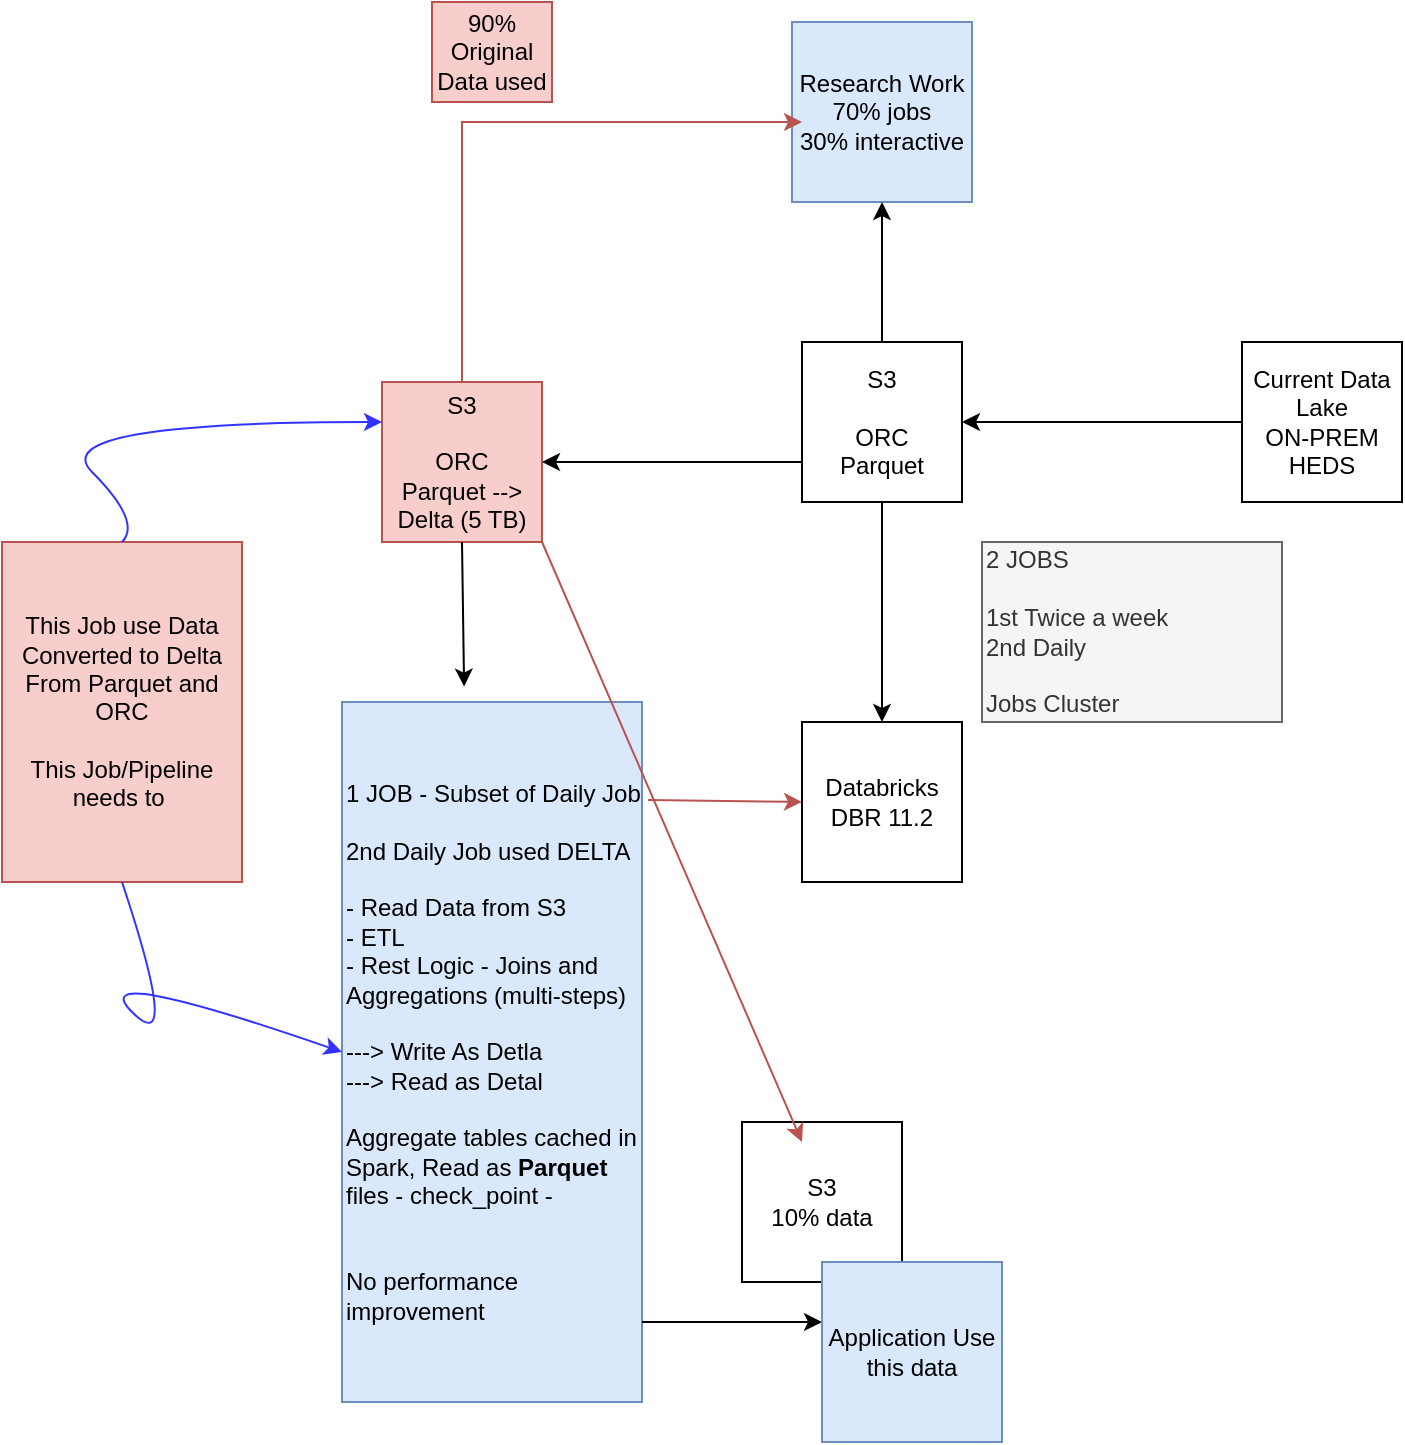 <mxfile version="20.4.1" type="github">
  <diagram id="N44yY3sSkGqrB31nCLvw" name="Page-1">
    <mxGraphModel dx="1234" dy="721" grid="1" gridSize="10" guides="1" tooltips="1" connect="1" arrows="1" fold="1" page="1" pageScale="1" pageWidth="850" pageHeight="1100" math="0" shadow="0">
      <root>
        <mxCell id="0" />
        <mxCell id="1" parent="0" />
        <mxCell id="6fXGItcCNJBZ7hVDnvzC-1" value="S3&lt;br&gt;&lt;br&gt;ORC&lt;br&gt;Parquet" style="whiteSpace=wrap;html=1;aspect=fixed;" parent="1" vertex="1">
          <mxGeometry x="450" y="250" width="80" height="80" as="geometry" />
        </mxCell>
        <mxCell id="6fXGItcCNJBZ7hVDnvzC-2" value="Current Data Lake&lt;br&gt;ON-PREM&lt;br&gt;HEDS" style="whiteSpace=wrap;html=1;aspect=fixed;" parent="1" vertex="1">
          <mxGeometry x="670" y="250" width="80" height="80" as="geometry" />
        </mxCell>
        <mxCell id="6fXGItcCNJBZ7hVDnvzC-3" value="Databricks&lt;br&gt;DBR 11.2" style="whiteSpace=wrap;html=1;aspect=fixed;" parent="1" vertex="1">
          <mxGeometry x="450" y="440" width="80" height="80" as="geometry" />
        </mxCell>
        <mxCell id="6fXGItcCNJBZ7hVDnvzC-4" value="" style="endArrow=classic;html=1;rounded=0;entryX=1;entryY=0.5;entryDx=0;entryDy=0;exitX=0;exitY=0.5;exitDx=0;exitDy=0;" parent="1" source="6fXGItcCNJBZ7hVDnvzC-2" target="6fXGItcCNJBZ7hVDnvzC-1" edge="1">
          <mxGeometry width="50" height="50" relative="1" as="geometry">
            <mxPoint x="520" y="340" as="sourcePoint" />
            <mxPoint x="570" y="290" as="targetPoint" />
          </mxGeometry>
        </mxCell>
        <mxCell id="6fXGItcCNJBZ7hVDnvzC-5" value="" style="endArrow=classic;html=1;rounded=0;exitX=0.5;exitY=1;exitDx=0;exitDy=0;entryX=0.5;entryY=0;entryDx=0;entryDy=0;" parent="1" source="6fXGItcCNJBZ7hVDnvzC-1" target="6fXGItcCNJBZ7hVDnvzC-3" edge="1">
          <mxGeometry width="50" height="50" relative="1" as="geometry">
            <mxPoint x="490" y="430" as="sourcePoint" />
            <mxPoint x="570" y="420" as="targetPoint" />
          </mxGeometry>
        </mxCell>
        <mxCell id="6fXGItcCNJBZ7hVDnvzC-7" value="2 JOBS&lt;br&gt;&lt;br&gt;1st Twice a week&lt;br&gt;2nd Daily&lt;br&gt;&lt;br&gt;Jobs Cluster" style="text;html=1;strokeColor=#666666;fillColor=#f5f5f5;align=left;verticalAlign=middle;whiteSpace=wrap;rounded=0;fontColor=#333333;" parent="1" vertex="1">
          <mxGeometry x="540" y="350" width="150" height="90" as="geometry" />
        </mxCell>
        <mxCell id="6fXGItcCNJBZ7hVDnvzC-8" value="Research Work&lt;br&gt;70% jobs&lt;br&gt;30% interactive" style="whiteSpace=wrap;html=1;aspect=fixed;fillColor=#dae8fc;strokeColor=#6c8ebf;" parent="1" vertex="1">
          <mxGeometry x="445" y="90" width="90" height="90" as="geometry" />
        </mxCell>
        <mxCell id="6fXGItcCNJBZ7hVDnvzC-10" value="" style="endArrow=classic;html=1;rounded=0;entryX=0.5;entryY=1;entryDx=0;entryDy=0;exitX=0.5;exitY=0;exitDx=0;exitDy=0;" parent="1" source="6fXGItcCNJBZ7hVDnvzC-1" edge="1">
          <mxGeometry width="50" height="50" relative="1" as="geometry">
            <mxPoint x="470" y="230" as="sourcePoint" />
            <mxPoint x="490" y="180" as="targetPoint" />
          </mxGeometry>
        </mxCell>
        <mxCell id="6fXGItcCNJBZ7hVDnvzC-12" value="S3&lt;br&gt;&lt;br&gt;ORC&lt;br&gt;Parquet --&amp;gt; Delta (5 TB)" style="whiteSpace=wrap;html=1;aspect=fixed;fillColor=#f8cecc;strokeColor=#b85450;" parent="1" vertex="1">
          <mxGeometry x="240" y="270" width="80" height="80" as="geometry" />
        </mxCell>
        <mxCell id="6fXGItcCNJBZ7hVDnvzC-13" value="1 JOB - Subset of Daily Job&lt;br&gt;&lt;br&gt;2nd Daily Job used DELTA&lt;br&gt;&lt;br&gt;- Read Data from S3&lt;br&gt;- ETL&lt;br&gt;- Rest Logic - Joins and Aggregations (multi-steps)&lt;br&gt;&lt;br&gt;---&amp;gt; Write As Detla&lt;br&gt;---&amp;gt; Read as Detal&lt;br&gt;&lt;br&gt;Aggregate tables cached in Spark, Read as &lt;b&gt;Parquet&lt;/b&gt; files - check_point -&lt;br&gt;&lt;br&gt;&amp;nbsp;&lt;br&gt;No performance improvement&amp;nbsp;" style="text;html=1;strokeColor=#6c8ebf;fillColor=#dae8fc;align=left;verticalAlign=middle;whiteSpace=wrap;rounded=0;" parent="1" vertex="1">
          <mxGeometry x="220" y="430" width="150" height="350" as="geometry" />
        </mxCell>
        <mxCell id="6fXGItcCNJBZ7hVDnvzC-14" value="" style="endArrow=classic;html=1;rounded=0;entryX=0.407;entryY=-0.022;entryDx=0;entryDy=0;entryPerimeter=0;exitX=0.5;exitY=1;exitDx=0;exitDy=0;" parent="1" source="6fXGItcCNJBZ7hVDnvzC-12" target="6fXGItcCNJBZ7hVDnvzC-13" edge="1">
          <mxGeometry width="50" height="50" relative="1" as="geometry">
            <mxPoint x="220" y="330" as="sourcePoint" />
            <mxPoint x="270" y="280" as="targetPoint" />
          </mxGeometry>
        </mxCell>
        <mxCell id="6fXGItcCNJBZ7hVDnvzC-15" value="" style="endArrow=classic;html=1;rounded=0;exitX=0;exitY=0.75;exitDx=0;exitDy=0;entryX=1;entryY=0.5;entryDx=0;entryDy=0;" parent="1" source="6fXGItcCNJBZ7hVDnvzC-1" target="6fXGItcCNJBZ7hVDnvzC-12" edge="1">
          <mxGeometry width="50" height="50" relative="1" as="geometry">
            <mxPoint x="370" y="300" as="sourcePoint" />
            <mxPoint x="420" y="250" as="targetPoint" />
          </mxGeometry>
        </mxCell>
        <mxCell id="6fXGItcCNJBZ7hVDnvzC-16" value="" style="endArrow=classic;html=1;rounded=0;" parent="1" edge="1">
          <mxGeometry width="50" height="50" relative="1" as="geometry">
            <mxPoint x="370" y="740" as="sourcePoint" />
            <mxPoint x="460" y="740" as="targetPoint" />
          </mxGeometry>
        </mxCell>
        <mxCell id="6fXGItcCNJBZ7hVDnvzC-17" value="S3&lt;br&gt;10% data" style="whiteSpace=wrap;html=1;aspect=fixed;" parent="1" vertex="1">
          <mxGeometry x="420" y="640" width="80" height="80" as="geometry" />
        </mxCell>
        <mxCell id="6fXGItcCNJBZ7hVDnvzC-18" value="" style="endArrow=classic;html=1;rounded=0;entryX=0;entryY=0.5;entryDx=0;entryDy=0;exitX=0.5;exitY=0;exitDx=0;exitDy=0;strokeColor=#B85450;" parent="1" source="6fXGItcCNJBZ7hVDnvzC-12" edge="1">
          <mxGeometry width="50" height="50" relative="1" as="geometry">
            <mxPoint x="260" y="240" as="sourcePoint" />
            <mxPoint x="450" y="140" as="targetPoint" />
            <Array as="points">
              <mxPoint x="280" y="140" />
            </Array>
          </mxGeometry>
        </mxCell>
        <mxCell id="6fXGItcCNJBZ7hVDnvzC-19" value="90% Original Data used&lt;br&gt;" style="text;html=1;strokeColor=#b85450;fillColor=#f8cecc;align=center;verticalAlign=middle;whiteSpace=wrap;rounded=0;" parent="1" vertex="1">
          <mxGeometry x="265" y="80" width="60" height="50" as="geometry" />
        </mxCell>
        <mxCell id="qJ9SoCGoKzRA7gGNsknk-1" value="This Job use Data Converted to Delta From Parquet and ORC&lt;br&gt;&lt;br&gt;This Job/Pipeline needs to&amp;nbsp;" style="text;html=1;strokeColor=#b85450;fillColor=#f8cecc;align=center;verticalAlign=middle;whiteSpace=wrap;rounded=0;" vertex="1" parent="1">
          <mxGeometry x="50" y="350" width="120" height="170" as="geometry" />
        </mxCell>
        <mxCell id="qJ9SoCGoKzRA7gGNsknk-3" value="" style="curved=1;endArrow=classic;html=1;rounded=0;entryX=0;entryY=0.25;entryDx=0;entryDy=0;exitX=0.5;exitY=0;exitDx=0;exitDy=0;fillColor=#f8cecc;strokeColor=#3333FF;" edge="1" parent="1" source="qJ9SoCGoKzRA7gGNsknk-1" target="6fXGItcCNJBZ7hVDnvzC-12">
          <mxGeometry width="50" height="50" relative="1" as="geometry">
            <mxPoint x="70" y="340" as="sourcePoint" />
            <mxPoint x="120" y="290" as="targetPoint" />
            <Array as="points">
              <mxPoint x="120" y="340" />
              <mxPoint x="70" y="290" />
            </Array>
          </mxGeometry>
        </mxCell>
        <mxCell id="qJ9SoCGoKzRA7gGNsknk-4" value="" style="curved=1;endArrow=classic;html=1;rounded=0;entryX=0;entryY=0.5;entryDx=0;entryDy=0;exitX=0.5;exitY=1;exitDx=0;exitDy=0;strokeColor=#3333FF;" edge="1" parent="1" source="qJ9SoCGoKzRA7gGNsknk-1" target="6fXGItcCNJBZ7hVDnvzC-13">
          <mxGeometry width="50" height="50" relative="1" as="geometry">
            <mxPoint x="110" y="530" as="sourcePoint" />
            <mxPoint x="140" y="560" as="targetPoint" />
            <Array as="points">
              <mxPoint x="140" y="610" />
              <mxPoint x="90" y="560" />
            </Array>
          </mxGeometry>
        </mxCell>
        <mxCell id="qJ9SoCGoKzRA7gGNsknk-5" value="" style="endArrow=classic;html=1;rounded=0;strokeColor=#B85450;entryX=0;entryY=0.5;entryDx=0;entryDy=0;exitX=1.02;exitY=0.14;exitDx=0;exitDy=0;exitPerimeter=0;" edge="1" parent="1" source="6fXGItcCNJBZ7hVDnvzC-13" target="6fXGItcCNJBZ7hVDnvzC-3">
          <mxGeometry width="50" height="50" relative="1" as="geometry">
            <mxPoint x="360" y="570" as="sourcePoint" />
            <mxPoint x="410" y="520" as="targetPoint" />
          </mxGeometry>
        </mxCell>
        <mxCell id="qJ9SoCGoKzRA7gGNsknk-6" value="Application Use this data" style="whiteSpace=wrap;html=1;aspect=fixed;fillColor=#dae8fc;strokeColor=#6c8ebf;" vertex="1" parent="1">
          <mxGeometry x="460" y="710" width="90" height="90" as="geometry" />
        </mxCell>
        <mxCell id="qJ9SoCGoKzRA7gGNsknk-8" value="" style="endArrow=classic;html=1;rounded=0;strokeColor=#B85450;exitX=1;exitY=1;exitDx=0;exitDy=0;" edge="1" parent="1" source="6fXGItcCNJBZ7hVDnvzC-12">
          <mxGeometry width="50" height="50" relative="1" as="geometry">
            <mxPoint x="580" y="620" as="sourcePoint" />
            <mxPoint x="450" y="650" as="targetPoint" />
          </mxGeometry>
        </mxCell>
      </root>
    </mxGraphModel>
  </diagram>
</mxfile>
